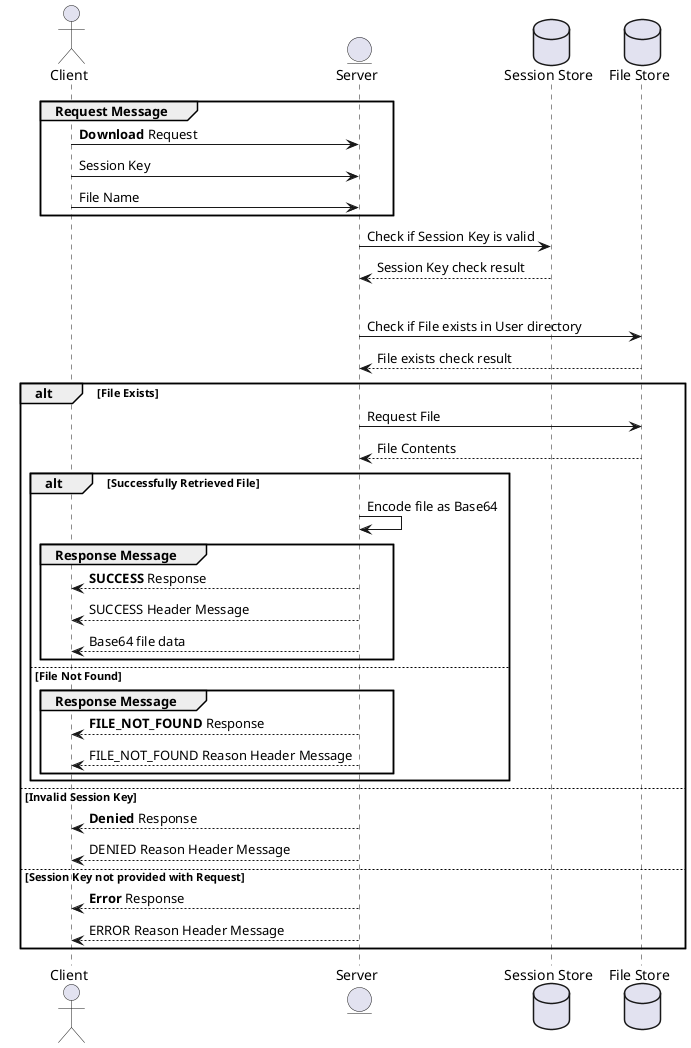 @startuml
actor Client
entity Server
Database "Session Store"
Database "File Store"

group Request Message
Client -> Server: **Download** Request
Client -> Server: Session Key
Client -> Server: File Name
end

Server -> "Session Store": Check if Session Key is valid
"Session Store" --> Server: Session Key check result

alt Has valid Session Key Success
    Server -> "File Store": Check if File exists in User directory
    "File Store" --> Server: File exists check result

    alt File Exists
        Server -> "File Store": Request File
        "File Store" --> Server: File Contents

        alt Successfully Retrieved File
            Server -> Server: Encode file as Base64
            group Response Message
                Server --> Client: **SUCCESS** Response
                Server --> Client: SUCCESS Header Message
                Server --> Client: Base64 file data
            end

        else File Not Found
            group Response Message
                Server --> Client: **FILE_NOT_FOUND** Response
                Server --> Client: FILE_NOT_FOUND Reason Header Message
            end
        end

else Invalid Session Key
    Server --> Client: **Denied** Response
    Server --> Client: DENIED Reason Header Message

else Session Key not provided with Request
    Server --> Client: **Error** Response
    Server --> Client: ERROR Reason Header Message
end
@enduml